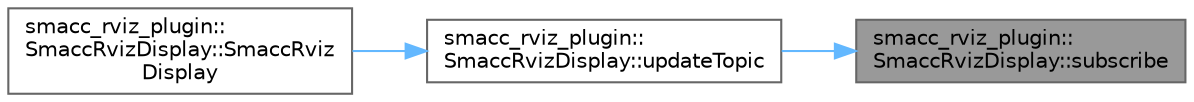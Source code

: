 digraph "smacc_rviz_plugin::SmaccRvizDisplay::subscribe"
{
 // LATEX_PDF_SIZE
  bgcolor="transparent";
  edge [fontname=Helvetica,fontsize=10,labelfontname=Helvetica,labelfontsize=10];
  node [fontname=Helvetica,fontsize=10,shape=box,height=0.2,width=0.4];
  rankdir="RL";
  Node1 [label="smacc_rviz_plugin::\lSmaccRvizDisplay::subscribe",height=0.2,width=0.4,color="gray40", fillcolor="grey60", style="filled", fontcolor="black",tooltip=" "];
  Node1 -> Node2 [dir="back",color="steelblue1",style="solid"];
  Node2 [label="smacc_rviz_plugin::\lSmaccRvizDisplay::updateTopic",height=0.2,width=0.4,color="grey40", fillcolor="white", style="filled",URL="$classsmacc__rviz__plugin_1_1SmaccRvizDisplay.html#adf332ae95bd83969b33ba713a60832fd",tooltip=" "];
  Node2 -> Node3 [dir="back",color="steelblue1",style="solid"];
  Node3 [label="smacc_rviz_plugin::\lSmaccRvizDisplay::SmaccRviz\lDisplay",height=0.2,width=0.4,color="grey40", fillcolor="white", style="filled",URL="$classsmacc__rviz__plugin_1_1SmaccRvizDisplay.html#a57d912b6eeec19a0654546bb011fb593",tooltip=" "];
}
